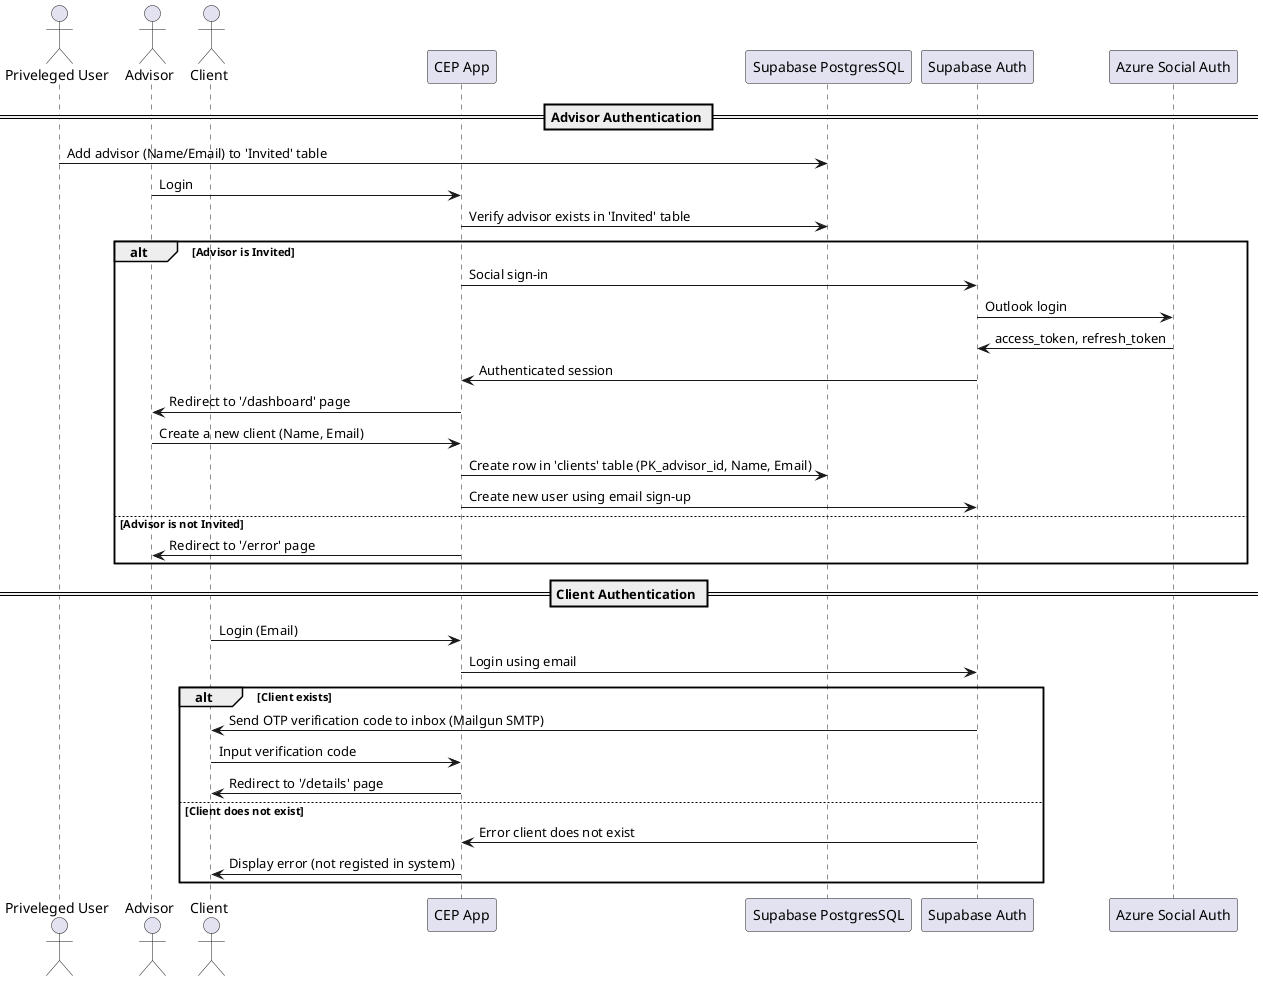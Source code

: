 @startuml

actor "Priveleged User" as Super
actor Advisor 
actor Client
participant "CEP App" as App
participant "Supabase PostgresSQL" as Postgres
participant "Supabase Auth" as Auth
participant "Azure Social Auth" as Azure

== Advisor Authentication ==
Super -> Postgres: Add advisor (Name/Email) to 'Invited' table 
Advisor -> App: Login
App -> Postgres: Verify advisor exists in 'Invited' table 
alt Advisor is Invited
    App -> Auth: Social sign-in
    Auth -> Azure: Outlook login
    Azure -> Auth: access_token, refresh_token
    Auth -> App: Authenticated session
    App -> Advisor: Redirect to '/dashboard' page
    Advisor -> App: Create a new client (Name, Email)
    App -> Postgres: Create row in 'clients' table (PK_advisor_id, Name, Email)
    App -> Auth: Create new user using email sign-up
else Advisor is not Invited
    App -> Advisor: Redirect to '/error' page
end

== Client Authentication ==
Client -> App : Login (Email) 
App -> Auth: Login using email
alt Client exists
    Auth -> Client: Send OTP verification code to inbox (Mailgun SMTP)
    Client -> App: Input verification code
    App -> Client: Redirect to '/details' page
else Client does not exist
    Auth -> App: Error client does not exist
    App -> Client: Display error (not registed in system)
end

@enduml
